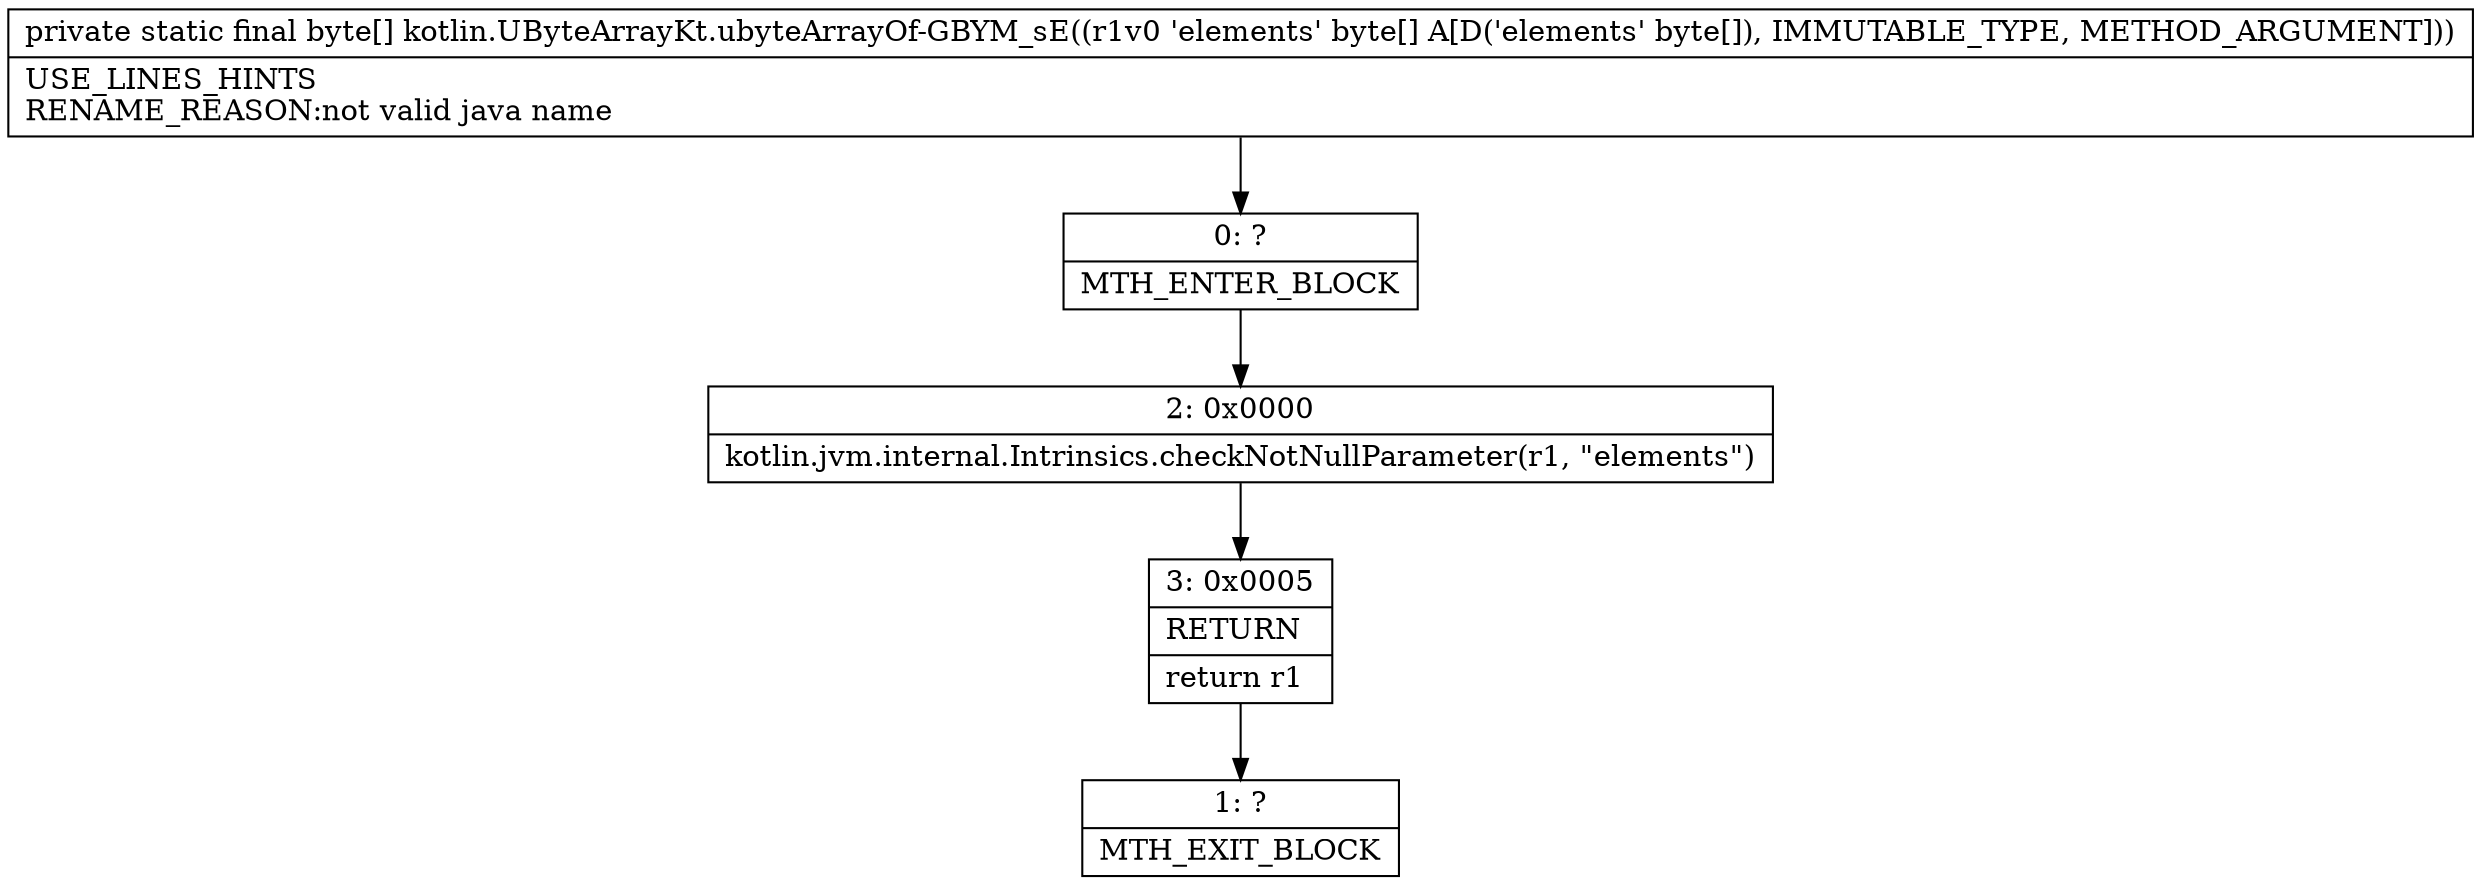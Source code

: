 digraph "CFG forkotlin.UByteArrayKt.ubyteArrayOf\-GBYM_sE([B)[B" {
Node_0 [shape=record,label="{0\:\ ?|MTH_ENTER_BLOCK\l}"];
Node_2 [shape=record,label="{2\:\ 0x0000|kotlin.jvm.internal.Intrinsics.checkNotNullParameter(r1, \"elements\")\l}"];
Node_3 [shape=record,label="{3\:\ 0x0005|RETURN\l|return r1\l}"];
Node_1 [shape=record,label="{1\:\ ?|MTH_EXIT_BLOCK\l}"];
MethodNode[shape=record,label="{private static final byte[] kotlin.UByteArrayKt.ubyteArrayOf\-GBYM_sE((r1v0 'elements' byte[] A[D('elements' byte[]), IMMUTABLE_TYPE, METHOD_ARGUMENT]))  | USE_LINES_HINTS\lRENAME_REASON:not valid java name\l}"];
MethodNode -> Node_0;Node_0 -> Node_2;
Node_2 -> Node_3;
Node_3 -> Node_1;
}

